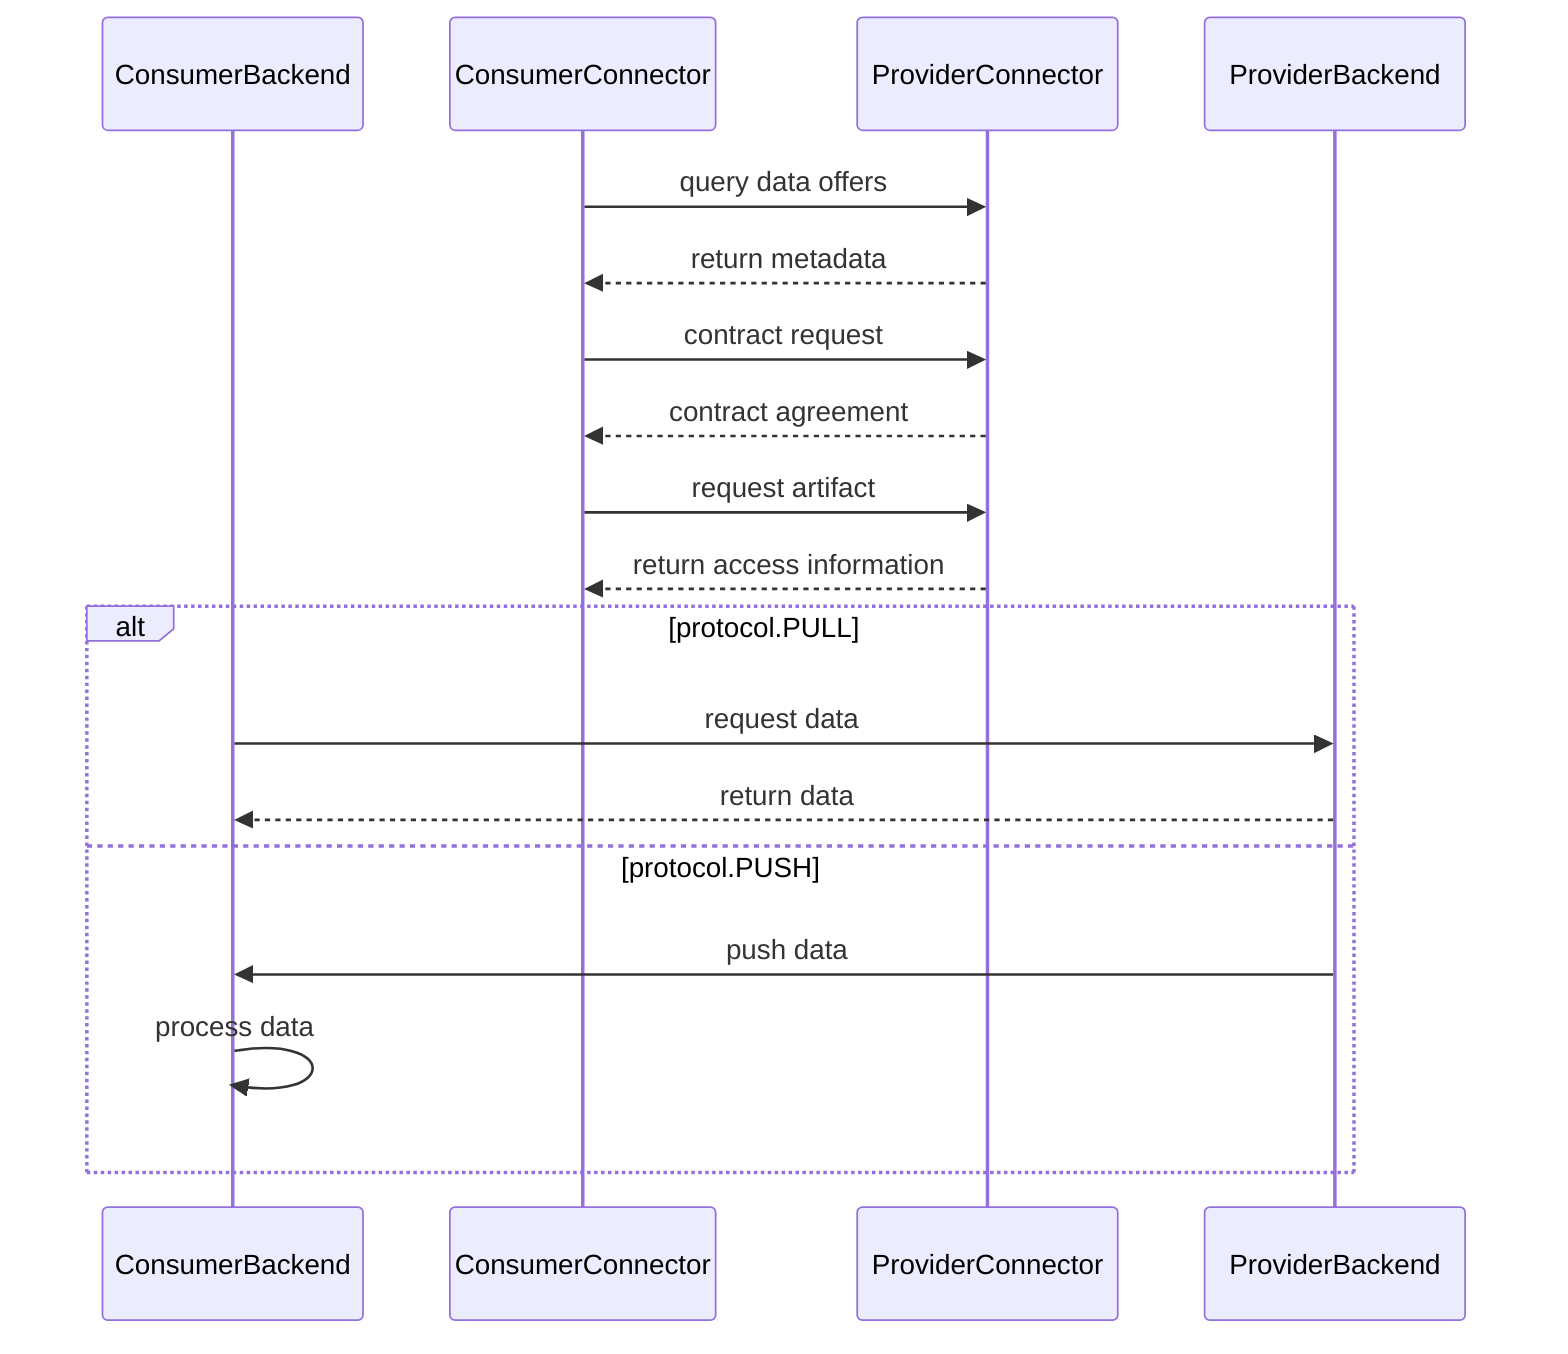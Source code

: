 sequenceDiagram
    participant ConsumerBackend
    participant ConsumerConnector
    participant ProviderConnector
    participant ProviderBackend
    ConsumerConnector->>ProviderConnector: query data offers
    ProviderConnector-->>ConsumerConnector: return metadata
    ConsumerConnector->>ProviderConnector: contract request
    ProviderConnector-->>ConsumerConnector: contract agreement
    ConsumerConnector->>ProviderConnector: request artifact
    ProviderConnector-->>ConsumerConnector: return access information
    alt protocol.PULL
        ConsumerBackend->>ProviderBackend: request data
        ProviderBackend-->>ConsumerBackend: return data
    else protocol.PUSH
        ProviderBackend->>ConsumerBackend: push data
        ConsumerBackend->>ConsumerBackend: process data
    end